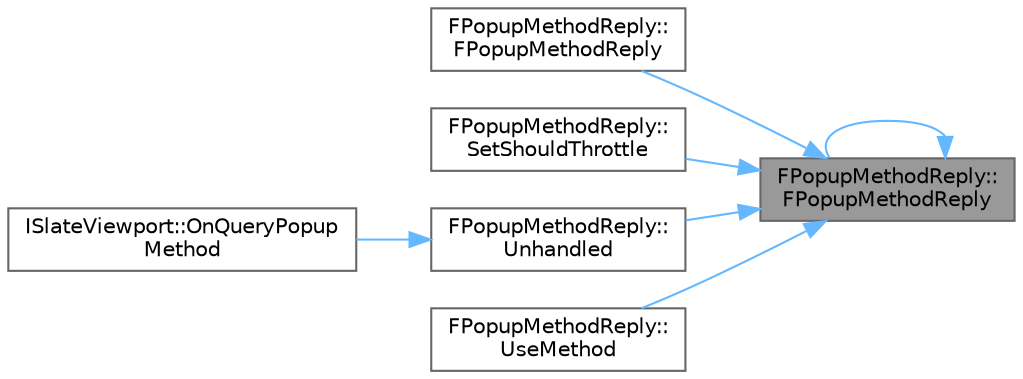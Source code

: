 digraph "FPopupMethodReply::FPopupMethodReply"
{
 // INTERACTIVE_SVG=YES
 // LATEX_PDF_SIZE
  bgcolor="transparent";
  edge [fontname=Helvetica,fontsize=10,labelfontname=Helvetica,labelfontsize=10];
  node [fontname=Helvetica,fontsize=10,shape=box,height=0.2,width=0.4];
  rankdir="RL";
  Node1 [id="Node000001",label="FPopupMethodReply::\lFPopupMethodReply",height=0.2,width=0.4,color="gray40", fillcolor="grey60", style="filled", fontcolor="black",tooltip=" "];
  Node1 -> Node1 [id="edge1_Node000001_Node000001",dir="back",color="steelblue1",style="solid",tooltip=" "];
  Node1 -> Node2 [id="edge2_Node000001_Node000002",dir="back",color="steelblue1",style="solid",tooltip=" "];
  Node2 [id="Node000002",label="FPopupMethodReply::\lFPopupMethodReply",height=0.2,width=0.4,color="grey40", fillcolor="white", style="filled",URL="$d3/d3c/classFPopupMethodReply.html#a874eb16d9be128cead7ece5967cff3fc",tooltip=" "];
  Node1 -> Node3 [id="edge3_Node000001_Node000003",dir="back",color="steelblue1",style="solid",tooltip=" "];
  Node3 [id="Node000003",label="FPopupMethodReply::\lSetShouldThrottle",height=0.2,width=0.4,color="grey40", fillcolor="white", style="filled",URL="$d3/d3c/classFPopupMethodReply.html#a0a1ea20e4667e20eede724f0afb68f2e",tooltip="Specify whether we should throttle the engine ticking s.t."];
  Node1 -> Node4 [id="edge4_Node000001_Node000004",dir="back",color="steelblue1",style="solid",tooltip=" "];
  Node4 [id="Node000004",label="FPopupMethodReply::\lUnhandled",height=0.2,width=0.4,color="grey40", fillcolor="white", style="filled",URL="$d3/d3c/classFPopupMethodReply.html#afa1595cfb60f3ef12c27195b07cb2b38",tooltip="Create a reply that signals not having an opinion about the popup method."];
  Node4 -> Node5 [id="edge5_Node000004_Node000005",dir="back",color="steelblue1",style="solid",tooltip=" "];
  Node5 [id="Node000005",label="ISlateViewport::OnQueryPopup\lMethod",height=0.2,width=0.4,color="grey40", fillcolor="white", style="filled",URL="$dd/d3d/classISlateViewport.html#a2b89c01a8b214f6ce24a96014650c6fc",tooltip="Called to figure out whether we can make new windows for popups within this viewport."];
  Node1 -> Node6 [id="edge6_Node000001_Node000006",dir="back",color="steelblue1",style="solid",tooltip=" "];
  Node6 [id="Node000006",label="FPopupMethodReply::\lUseMethod",height=0.2,width=0.4,color="grey40", fillcolor="white", style="filled",URL="$d3/d3c/classFPopupMethodReply.html#aa8b69baed2189e38fdf1dda7d40c0436",tooltip="Create a reply that specifies how a popup should be handled."];
}
